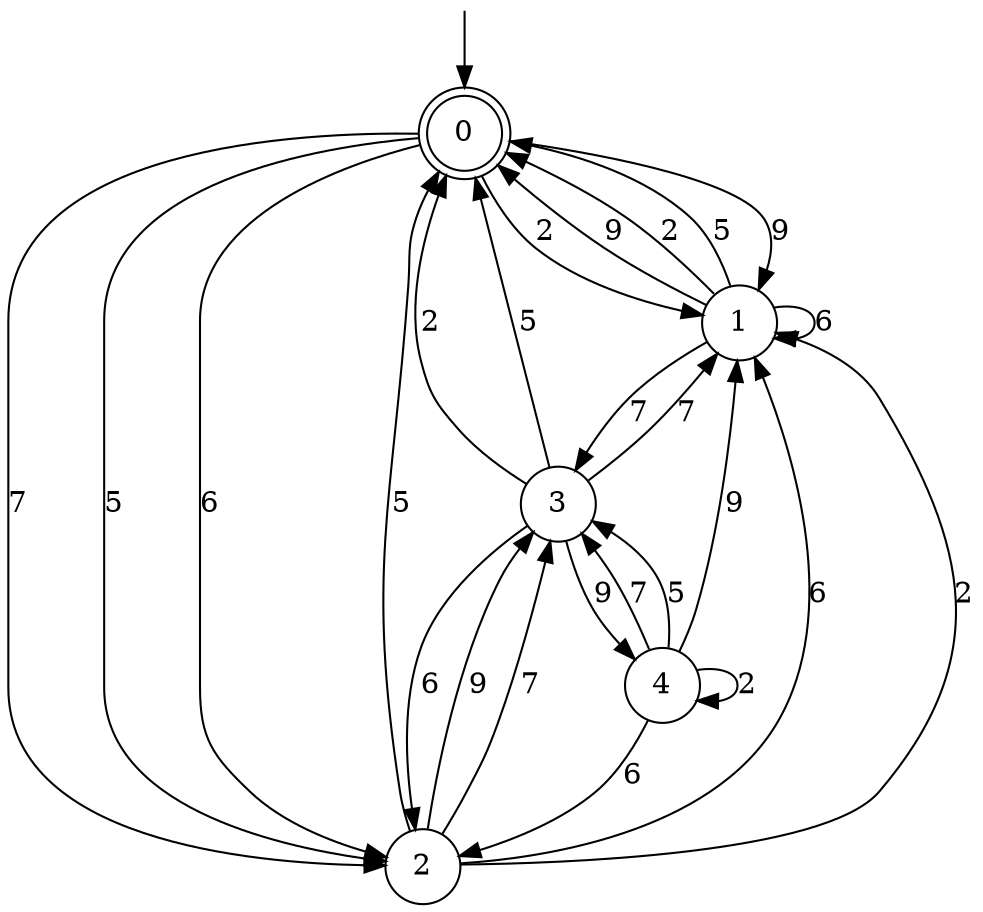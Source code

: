digraph g {

	s0 [shape="doublecircle" label="0"];
	s1 [shape="circle" label="1"];
	s2 [shape="circle" label="2"];
	s3 [shape="circle" label="3"];
	s4 [shape="circle" label="4"];
	s0 -> s1 [label="9"];
	s0 -> s1 [label="2"];
	s0 -> s2 [label="7"];
	s0 -> s2 [label="5"];
	s0 -> s2 [label="6"];
	s1 -> s0 [label="9"];
	s1 -> s0 [label="2"];
	s1 -> s3 [label="7"];
	s1 -> s0 [label="5"];
	s1 -> s1 [label="6"];
	s2 -> s3 [label="9"];
	s2 -> s1 [label="2"];
	s2 -> s3 [label="7"];
	s2 -> s0 [label="5"];
	s2 -> s1 [label="6"];
	s3 -> s4 [label="9"];
	s3 -> s0 [label="2"];
	s3 -> s1 [label="7"];
	s3 -> s0 [label="5"];
	s3 -> s2 [label="6"];
	s4 -> s1 [label="9"];
	s4 -> s4 [label="2"];
	s4 -> s3 [label="7"];
	s4 -> s3 [label="5"];
	s4 -> s2 [label="6"];

__start0 [label="" shape="none" width="0" height="0"];
__start0 -> s0;

}

